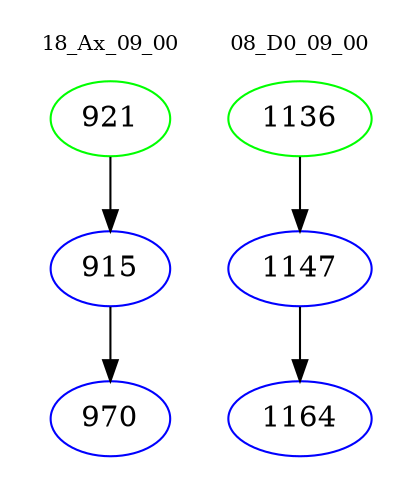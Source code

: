digraph{
subgraph cluster_0 {
color = white
label = "18_Ax_09_00";
fontsize=10;
T0_921 [label="921", color="green"]
T0_921 -> T0_915 [color="black"]
T0_915 [label="915", color="blue"]
T0_915 -> T0_970 [color="black"]
T0_970 [label="970", color="blue"]
}
subgraph cluster_1 {
color = white
label = "08_D0_09_00";
fontsize=10;
T1_1136 [label="1136", color="green"]
T1_1136 -> T1_1147 [color="black"]
T1_1147 [label="1147", color="blue"]
T1_1147 -> T1_1164 [color="black"]
T1_1164 [label="1164", color="blue"]
}
}
